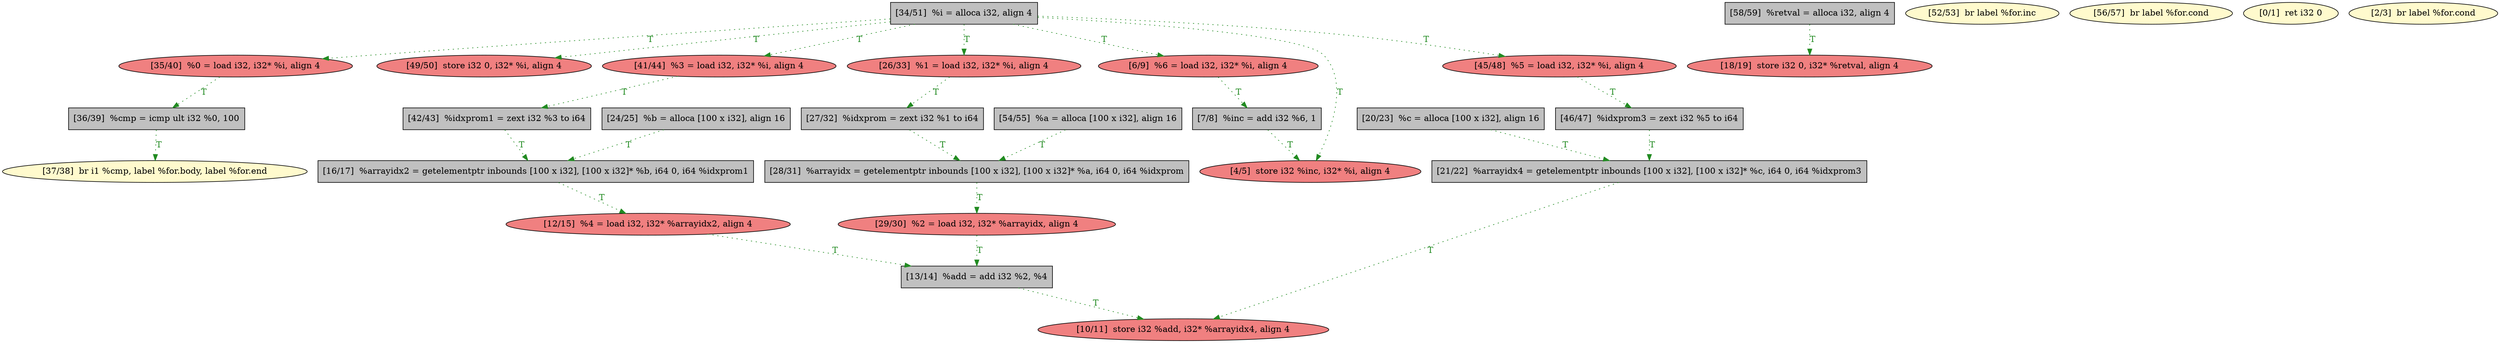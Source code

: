 
digraph G {


node58 [fillcolor=grey,label="[46/47]  %idxprom3 = zext i32 %5 to i64",shape=rectangle,style=filled ]
node57 [fillcolor=lemonchiffon,label="[37/38]  br i1 %cmp, label %for.body, label %for.end",shape=ellipse,style=filled ]
node56 [fillcolor=grey,label="[13/14]  %add = add i32 %2, %4",shape=rectangle,style=filled ]
node59 [fillcolor=lightcoral,label="[29/30]  %2 = load i32, i32* %arrayidx, align 4",shape=ellipse,style=filled ]
node53 [fillcolor=grey,label="[36/39]  %cmp = icmp ult i32 %0, 100",shape=rectangle,style=filled ]
node52 [fillcolor=grey,label="[58/59]  %retval = alloca i32, align 4",shape=rectangle,style=filled ]
node51 [fillcolor=lightcoral,label="[35/40]  %0 = load i32, i32* %i, align 4",shape=ellipse,style=filled ]
node48 [fillcolor=lightcoral,label="[49/50]  store i32 0, i32* %i, align 4",shape=ellipse,style=filled ]
node47 [fillcolor=grey,label="[7/8]  %inc = add i32 %6, 1",shape=rectangle,style=filled ]
node55 [fillcolor=lightcoral,label="[41/44]  %3 = load i32, i32* %i, align 4",shape=ellipse,style=filled ]
node46 [fillcolor=grey,label="[54/55]  %a = alloca [100 x i32], align 16",shape=rectangle,style=filled ]
node49 [fillcolor=lightcoral,label="[45/48]  %5 = load i32, i32* %i, align 4",shape=ellipse,style=filled ]
node35 [fillcolor=lightcoral,label="[12/15]  %4 = load i32, i32* %arrayidx2, align 4",shape=ellipse,style=filled ]
node45 [fillcolor=lemonchiffon,label="[52/53]  br label %for.inc",shape=ellipse,style=filled ]
node50 [fillcolor=lemonchiffon,label="[56/57]  br label %for.cond",shape=ellipse,style=filled ]
node34 [fillcolor=lightcoral,label="[10/11]  store i32 %add, i32* %arrayidx4, align 4",shape=ellipse,style=filled ]
node33 [fillcolor=lightcoral,label="[6/9]  %6 = load i32, i32* %i, align 4",shape=ellipse,style=filled ]
node54 [fillcolor=grey,label="[21/22]  %arrayidx4 = getelementptr inbounds [100 x i32], [100 x i32]* %c, i64 0, i64 %idxprom3",shape=rectangle,style=filled ]
node40 [fillcolor=lightcoral,label="[26/33]  %1 = load i32, i32* %i, align 4",shape=ellipse,style=filled ]
node32 [fillcolor=lightcoral,label="[4/5]  store i32 %inc, i32* %i, align 4",shape=ellipse,style=filled ]
node30 [fillcolor=lemonchiffon,label="[0/1]  ret i32 0",shape=ellipse,style=filled ]
node38 [fillcolor=grey,label="[20/23]  %c = alloca [100 x i32], align 16",shape=rectangle,style=filled ]
node36 [fillcolor=grey,label="[16/17]  %arrayidx2 = getelementptr inbounds [100 x i32], [100 x i32]* %b, i64 0, i64 %idxprom1",shape=rectangle,style=filled ]
node31 [fillcolor=lemonchiffon,label="[2/3]  br label %for.cond",shape=ellipse,style=filled ]
node39 [fillcolor=grey,label="[24/25]  %b = alloca [100 x i32], align 16",shape=rectangle,style=filled ]
node44 [fillcolor=grey,label="[27/32]  %idxprom = zext i32 %1 to i64",shape=rectangle,style=filled ]
node37 [fillcolor=lightcoral,label="[18/19]  store i32 0, i32* %retval, align 4",shape=ellipse,style=filled ]
node41 [fillcolor=grey,label="[28/31]  %arrayidx = getelementptr inbounds [100 x i32], [100 x i32]* %a, i64 0, i64 %idxprom",shape=rectangle,style=filled ]
node43 [fillcolor=grey,label="[42/43]  %idxprom1 = zext i32 %3 to i64",shape=rectangle,style=filled ]
node42 [fillcolor=grey,label="[34/51]  %i = alloca i32, align 4",shape=rectangle,style=filled ]

node55->node43 [style=dotted,color=forestgreen,label="T",fontcolor=forestgreen ]
node42->node48 [style=dotted,color=forestgreen,label="T",fontcolor=forestgreen ]
node46->node41 [style=dotted,color=forestgreen,label="T",fontcolor=forestgreen ]
node42->node33 [style=dotted,color=forestgreen,label="T",fontcolor=forestgreen ]
node33->node47 [style=dotted,color=forestgreen,label="T",fontcolor=forestgreen ]
node42->node55 [style=dotted,color=forestgreen,label="T",fontcolor=forestgreen ]
node36->node35 [style=dotted,color=forestgreen,label="T",fontcolor=forestgreen ]
node42->node40 [style=dotted,color=forestgreen,label="T",fontcolor=forestgreen ]
node59->node56 [style=dotted,color=forestgreen,label="T",fontcolor=forestgreen ]
node42->node49 [style=dotted,color=forestgreen,label="T",fontcolor=forestgreen ]
node35->node56 [style=dotted,color=forestgreen,label="T",fontcolor=forestgreen ]
node41->node59 [style=dotted,color=forestgreen,label="T",fontcolor=forestgreen ]
node56->node34 [style=dotted,color=forestgreen,label="T",fontcolor=forestgreen ]
node44->node41 [style=dotted,color=forestgreen,label="T",fontcolor=forestgreen ]
node54->node34 [style=dotted,color=forestgreen,label="T",fontcolor=forestgreen ]
node58->node54 [style=dotted,color=forestgreen,label="T",fontcolor=forestgreen ]
node39->node36 [style=dotted,color=forestgreen,label="T",fontcolor=forestgreen ]
node47->node32 [style=dotted,color=forestgreen,label="T",fontcolor=forestgreen ]
node43->node36 [style=dotted,color=forestgreen,label="T",fontcolor=forestgreen ]
node38->node54 [style=dotted,color=forestgreen,label="T",fontcolor=forestgreen ]
node51->node53 [style=dotted,color=forestgreen,label="T",fontcolor=forestgreen ]
node42->node32 [style=dotted,color=forestgreen,label="T",fontcolor=forestgreen ]
node42->node51 [style=dotted,color=forestgreen,label="T",fontcolor=forestgreen ]
node49->node58 [style=dotted,color=forestgreen,label="T",fontcolor=forestgreen ]
node52->node37 [style=dotted,color=forestgreen,label="T",fontcolor=forestgreen ]
node40->node44 [style=dotted,color=forestgreen,label="T",fontcolor=forestgreen ]
node53->node57 [style=dotted,color=forestgreen,label="T",fontcolor=forestgreen ]


}
